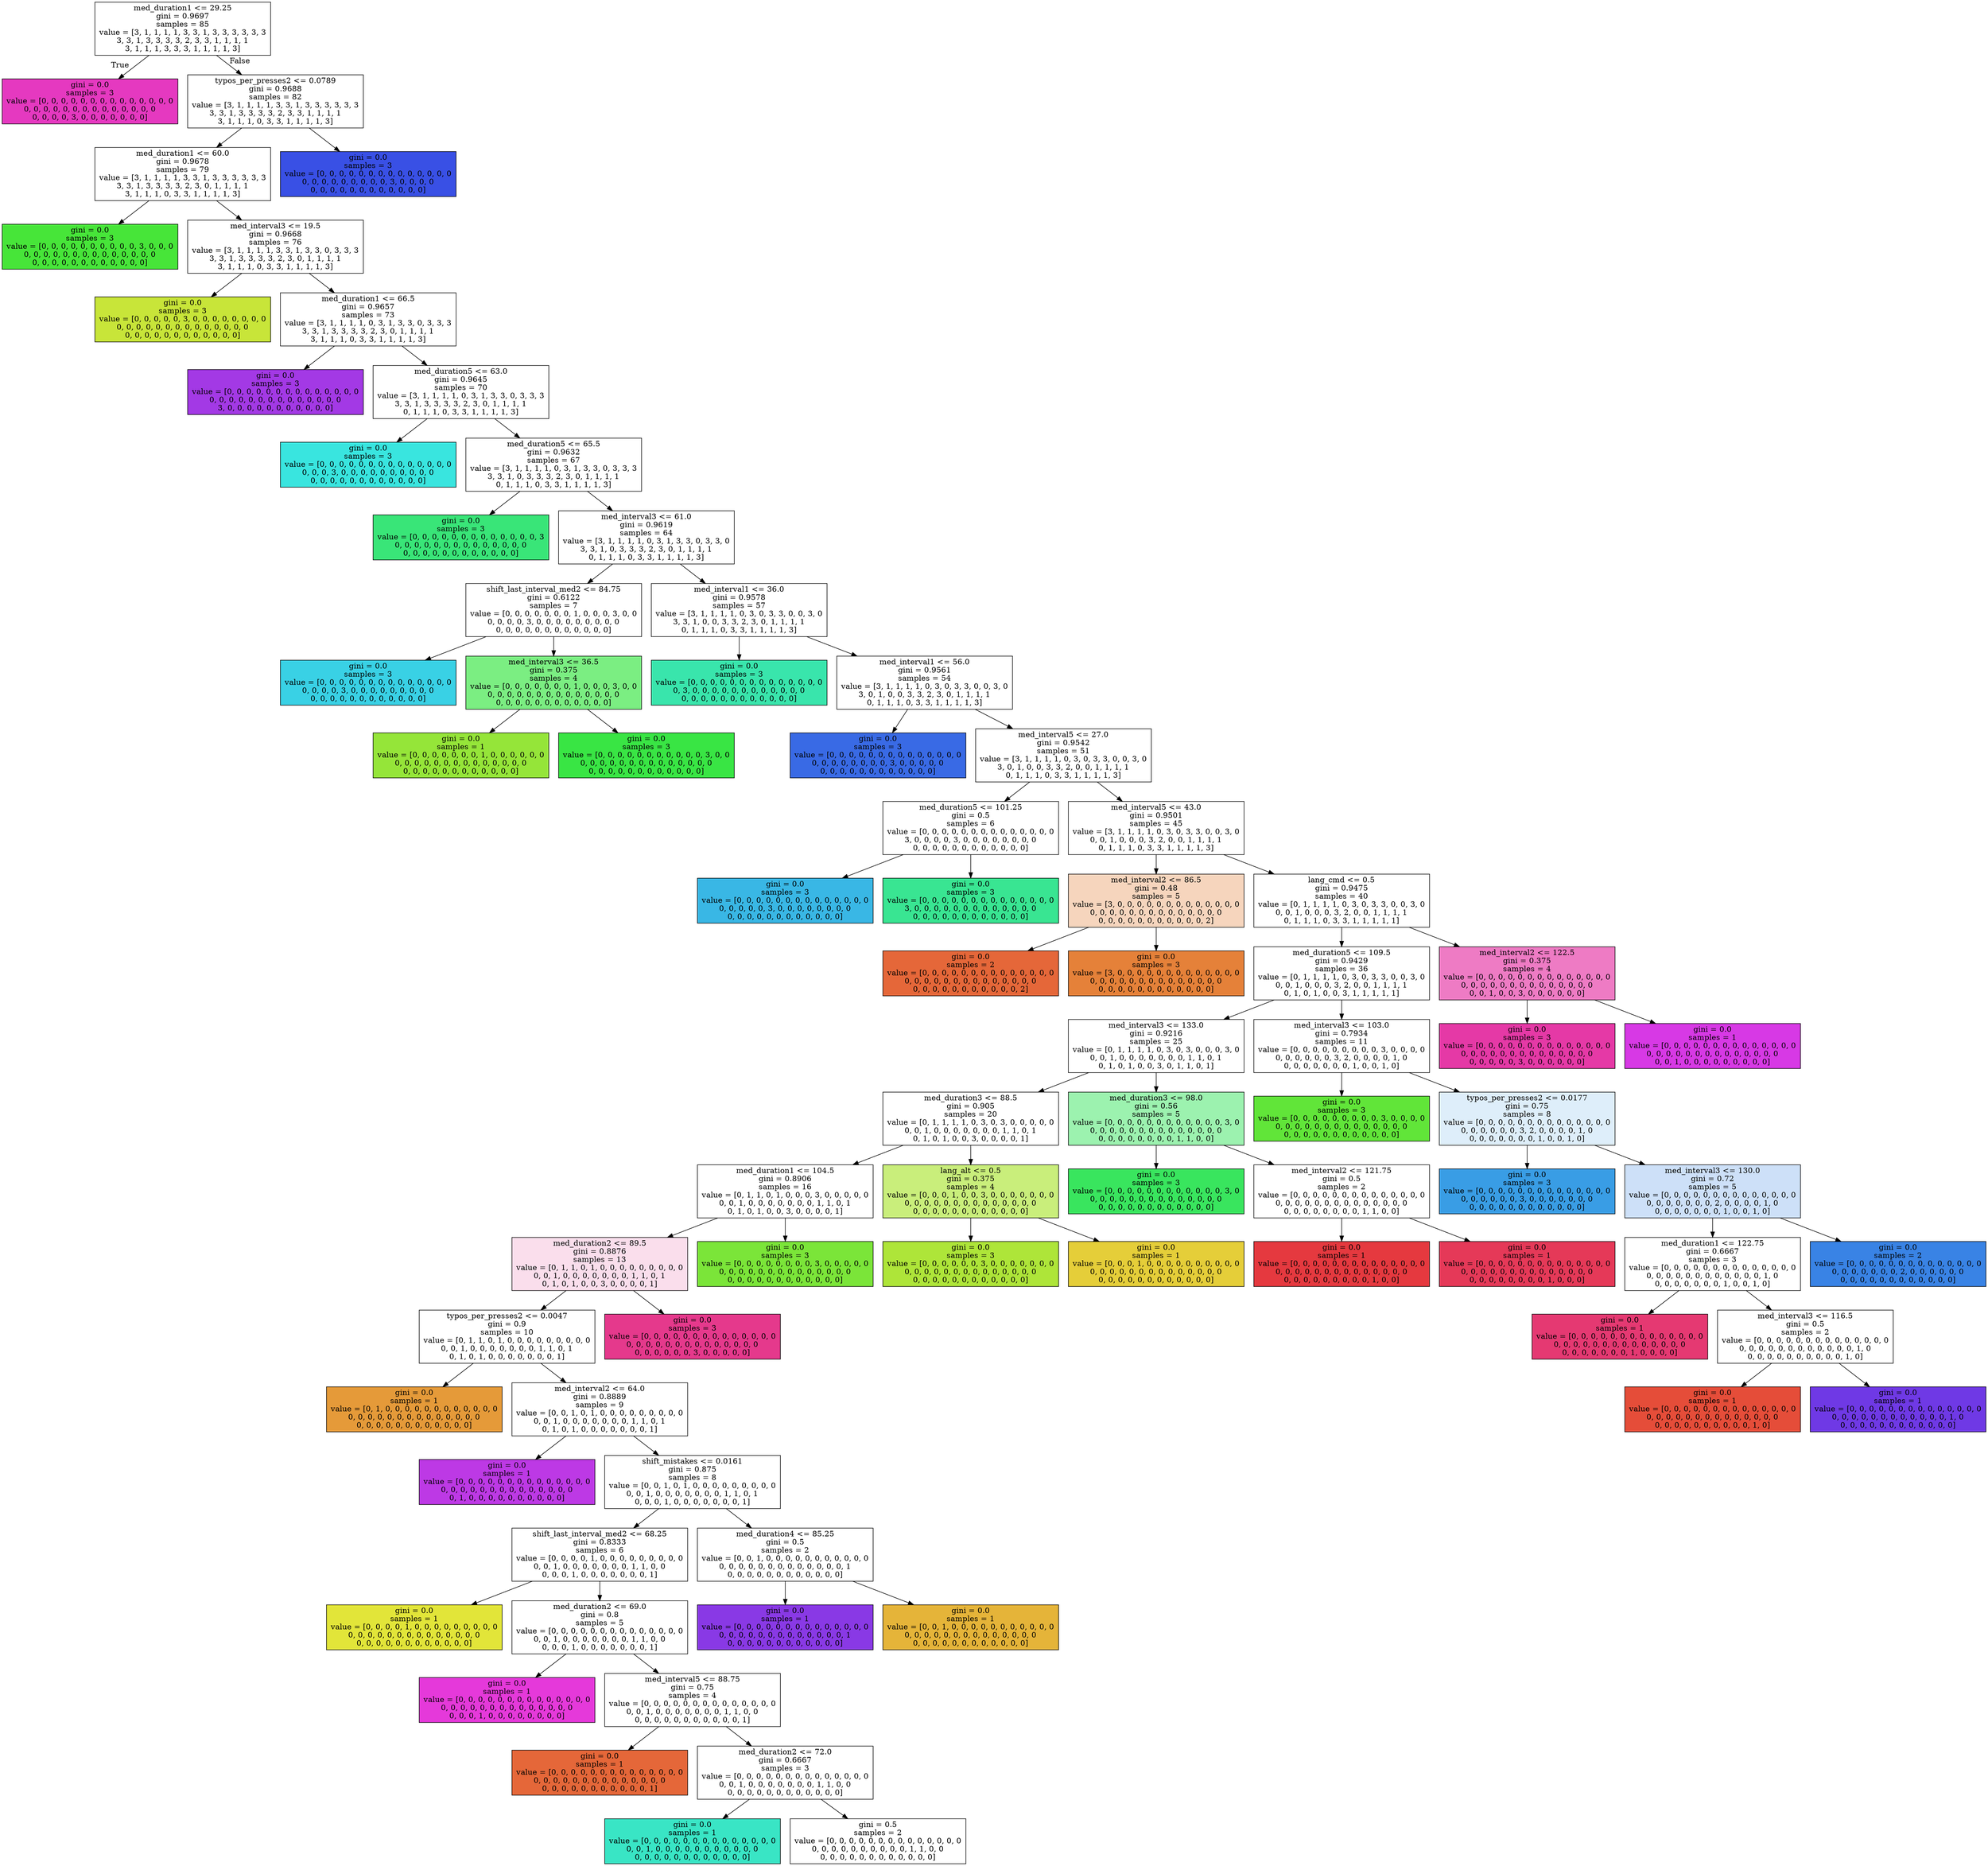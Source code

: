 digraph Tree {
node [shape=box, style="filled", color="black"] ;
0 [label="med_duration1 <= 29.25\ngini = 0.9697\nsamples = 85\nvalue = [3, 1, 1, 1, 1, 3, 3, 1, 3, 3, 3, 3, 3, 3\n3, 3, 1, 3, 3, 3, 3, 2, 3, 3, 1, 1, 1, 1\n3, 1, 1, 1, 3, 3, 3, 1, 1, 1, 1, 3]", fillcolor="#e5813900"] ;
1 [label="gini = 0.0\nsamples = 3\nvalue = [0, 0, 0, 0, 0, 0, 0, 0, 0, 0, 0, 0, 0, 0\n0, 0, 0, 0, 0, 0, 0, 0, 0, 0, 0, 0, 0, 0\n0, 0, 0, 0, 3, 0, 0, 0, 0, 0, 0, 0]", fillcolor="#e539c0ff"] ;
0 -> 1 [labeldistance=2.5, labelangle=45, headlabel="True"] ;
2 [label="typos_per_presses2 <= 0.0789\ngini = 0.9688\nsamples = 82\nvalue = [3, 1, 1, 1, 1, 3, 3, 1, 3, 3, 3, 3, 3, 3\n3, 3, 1, 3, 3, 3, 3, 2, 3, 3, 1, 1, 1, 1\n3, 1, 1, 1, 0, 3, 3, 1, 1, 1, 1, 3]", fillcolor="#e5813900"] ;
0 -> 2 [labeldistance=2.5, labelangle=-45, headlabel="False"] ;
3 [label="med_duration1 <= 60.0\ngini = 0.9678\nsamples = 79\nvalue = [3, 1, 1, 1, 1, 3, 3, 1, 3, 3, 3, 3, 3, 3\n3, 3, 1, 3, 3, 3, 3, 2, 3, 0, 1, 1, 1, 1\n3, 1, 1, 1, 0, 3, 3, 1, 1, 1, 1, 3]", fillcolor="#e5813900"] ;
2 -> 3 ;
4 [label="gini = 0.0\nsamples = 3\nvalue = [0, 0, 0, 0, 0, 0, 0, 0, 0, 0, 3, 0, 0, 0\n0, 0, 0, 0, 0, 0, 0, 0, 0, 0, 0, 0, 0, 0\n0, 0, 0, 0, 0, 0, 0, 0, 0, 0, 0, 0]", fillcolor="#47e539ff"] ;
3 -> 4 ;
5 [label="med_interval3 <= 19.5\ngini = 0.9668\nsamples = 76\nvalue = [3, 1, 1, 1, 1, 3, 3, 1, 3, 3, 0, 3, 3, 3\n3, 3, 1, 3, 3, 3, 3, 2, 3, 0, 1, 1, 1, 1\n3, 1, 1, 1, 0, 3, 3, 1, 1, 1, 1, 3]", fillcolor="#e5813900"] ;
3 -> 5 ;
6 [label="gini = 0.0\nsamples = 3\nvalue = [0, 0, 0, 0, 0, 3, 0, 0, 0, 0, 0, 0, 0, 0\n0, 0, 0, 0, 0, 0, 0, 0, 0, 0, 0, 0, 0, 0\n0, 0, 0, 0, 0, 0, 0, 0, 0, 0, 0, 0]", fillcolor="#c8e539ff"] ;
5 -> 6 ;
7 [label="med_duration1 <= 66.5\ngini = 0.9657\nsamples = 73\nvalue = [3, 1, 1, 1, 1, 0, 3, 1, 3, 3, 0, 3, 3, 3\n3, 3, 1, 3, 3, 3, 3, 2, 3, 0, 1, 1, 1, 1\n3, 1, 1, 1, 0, 3, 3, 1, 1, 1, 1, 3]", fillcolor="#e5813900"] ;
5 -> 7 ;
8 [label="gini = 0.0\nsamples = 3\nvalue = [0, 0, 0, 0, 0, 0, 0, 0, 0, 0, 0, 0, 0, 0\n0, 0, 0, 0, 0, 0, 0, 0, 0, 0, 0, 0, 0, 0\n3, 0, 0, 0, 0, 0, 0, 0, 0, 0, 0, 0]", fillcolor="#a339e5ff"] ;
7 -> 8 ;
9 [label="med_duration5 <= 63.0\ngini = 0.9645\nsamples = 70\nvalue = [3, 1, 1, 1, 1, 0, 3, 1, 3, 3, 0, 3, 3, 3\n3, 3, 1, 3, 3, 3, 3, 2, 3, 0, 1, 1, 1, 1\n0, 1, 1, 1, 0, 3, 3, 1, 1, 1, 1, 3]", fillcolor="#e5813900"] ;
7 -> 9 ;
10 [label="gini = 0.0\nsamples = 3\nvalue = [0, 0, 0, 0, 0, 0, 0, 0, 0, 0, 0, 0, 0, 0\n0, 0, 0, 3, 0, 0, 0, 0, 0, 0, 0, 0, 0, 0\n0, 0, 0, 0, 0, 0, 0, 0, 0, 0, 0, 0]", fillcolor="#39e5dfff"] ;
9 -> 10 ;
11 [label="med_duration5 <= 65.5\ngini = 0.9632\nsamples = 67\nvalue = [3, 1, 1, 1, 1, 0, 3, 1, 3, 3, 0, 3, 3, 3\n3, 3, 1, 0, 3, 3, 3, 2, 3, 0, 1, 1, 1, 1\n0, 1, 1, 1, 0, 3, 3, 1, 1, 1, 1, 3]", fillcolor="#e5813900"] ;
9 -> 11 ;
12 [label="gini = 0.0\nsamples = 3\nvalue = [0, 0, 0, 0, 0, 0, 0, 0, 0, 0, 0, 0, 0, 3\n0, 0, 0, 0, 0, 0, 0, 0, 0, 0, 0, 0, 0, 0\n0, 0, 0, 0, 0, 0, 0, 0, 0, 0, 0, 0]", fillcolor="#39e578ff"] ;
11 -> 12 ;
13 [label="med_interval3 <= 61.0\ngini = 0.9619\nsamples = 64\nvalue = [3, 1, 1, 1, 1, 0, 3, 1, 3, 3, 0, 3, 3, 0\n3, 3, 1, 0, 3, 3, 3, 2, 3, 0, 1, 1, 1, 1\n0, 1, 1, 1, 0, 3, 3, 1, 1, 1, 1, 3]", fillcolor="#e5813900"] ;
11 -> 13 ;
14 [label="shift_last_interval_med2 <= 84.75\ngini = 0.6122\nsamples = 7\nvalue = [0, 0, 0, 0, 0, 0, 0, 1, 0, 0, 0, 3, 0, 0\n0, 0, 0, 0, 3, 0, 0, 0, 0, 0, 0, 0, 0, 0\n0, 0, 0, 0, 0, 0, 0, 0, 0, 0, 0, 0]", fillcolor="#39e54400"] ;
13 -> 14 ;
15 [label="gini = 0.0\nsamples = 3\nvalue = [0, 0, 0, 0, 0, 0, 0, 0, 0, 0, 0, 0, 0, 0\n0, 0, 0, 0, 3, 0, 0, 0, 0, 0, 0, 0, 0, 0\n0, 0, 0, 0, 0, 0, 0, 0, 0, 0, 0, 0]", fillcolor="#39d1e5ff"] ;
14 -> 15 ;
16 [label="med_interval3 <= 36.5\ngini = 0.375\nsamples = 4\nvalue = [0, 0, 0, 0, 0, 0, 0, 1, 0, 0, 0, 3, 0, 0\n0, 0, 0, 0, 0, 0, 0, 0, 0, 0, 0, 0, 0, 0\n0, 0, 0, 0, 0, 0, 0, 0, 0, 0, 0, 0]", fillcolor="#39e544aa"] ;
14 -> 16 ;
17 [label="gini = 0.0\nsamples = 1\nvalue = [0, 0, 0, 0, 0, 0, 0, 1, 0, 0, 0, 0, 0, 0\n0, 0, 0, 0, 0, 0, 0, 0, 0, 0, 0, 0, 0, 0\n0, 0, 0, 0, 0, 0, 0, 0, 0, 0, 0, 0]", fillcolor="#95e539ff"] ;
16 -> 17 ;
18 [label="gini = 0.0\nsamples = 3\nvalue = [0, 0, 0, 0, 0, 0, 0, 0, 0, 0, 0, 3, 0, 0\n0, 0, 0, 0, 0, 0, 0, 0, 0, 0, 0, 0, 0, 0\n0, 0, 0, 0, 0, 0, 0, 0, 0, 0, 0, 0]", fillcolor="#39e544ff"] ;
16 -> 18 ;
19 [label="med_interval1 <= 36.0\ngini = 0.9578\nsamples = 57\nvalue = [3, 1, 1, 1, 1, 0, 3, 0, 3, 3, 0, 0, 3, 0\n3, 3, 1, 0, 0, 3, 3, 2, 3, 0, 1, 1, 1, 1\n0, 1, 1, 1, 0, 3, 3, 1, 1, 1, 1, 3]", fillcolor="#e5813900"] ;
13 -> 19 ;
20 [label="gini = 0.0\nsamples = 3\nvalue = [0, 0, 0, 0, 0, 0, 0, 0, 0, 0, 0, 0, 0, 0\n0, 3, 0, 0, 0, 0, 0, 0, 0, 0, 0, 0, 0, 0\n0, 0, 0, 0, 0, 0, 0, 0, 0, 0, 0, 0]", fillcolor="#39e5acff"] ;
19 -> 20 ;
21 [label="med_interval1 <= 56.0\ngini = 0.9561\nsamples = 54\nvalue = [3, 1, 1, 1, 1, 0, 3, 0, 3, 3, 0, 0, 3, 0\n3, 0, 1, 0, 0, 3, 3, 2, 3, 0, 1, 1, 1, 1\n0, 1, 1, 1, 0, 3, 3, 1, 1, 1, 1, 3]", fillcolor="#e5813900"] ;
19 -> 21 ;
22 [label="gini = 0.0\nsamples = 3\nvalue = [0, 0, 0, 0, 0, 0, 0, 0, 0, 0, 0, 0, 0, 0\n0, 0, 0, 0, 0, 0, 0, 0, 3, 0, 0, 0, 0, 0\n0, 0, 0, 0, 0, 0, 0, 0, 0, 0, 0, 0]", fillcolor="#396ae5ff"] ;
21 -> 22 ;
23 [label="med_interval5 <= 27.0\ngini = 0.9542\nsamples = 51\nvalue = [3, 1, 1, 1, 1, 0, 3, 0, 3, 3, 0, 0, 3, 0\n3, 0, 1, 0, 0, 3, 3, 2, 0, 0, 1, 1, 1, 1\n0, 1, 1, 1, 0, 3, 3, 1, 1, 1, 1, 3]", fillcolor="#e5813900"] ;
21 -> 23 ;
24 [label="med_duration5 <= 101.25\ngini = 0.5\nsamples = 6\nvalue = [0, 0, 0, 0, 0, 0, 0, 0, 0, 0, 0, 0, 0, 0\n3, 0, 0, 0, 0, 3, 0, 0, 0, 0, 0, 0, 0, 0\n0, 0, 0, 0, 0, 0, 0, 0, 0, 0, 0, 0]", fillcolor="#39e59200"] ;
23 -> 24 ;
25 [label="gini = 0.0\nsamples = 3\nvalue = [0, 0, 0, 0, 0, 0, 0, 0, 0, 0, 0, 0, 0, 0\n0, 0, 0, 0, 0, 3, 0, 0, 0, 0, 0, 0, 0, 0\n0, 0, 0, 0, 0, 0, 0, 0, 0, 0, 0, 0]", fillcolor="#39b7e5ff"] ;
24 -> 25 ;
26 [label="gini = 0.0\nsamples = 3\nvalue = [0, 0, 0, 0, 0, 0, 0, 0, 0, 0, 0, 0, 0, 0\n3, 0, 0, 0, 0, 0, 0, 0, 0, 0, 0, 0, 0, 0\n0, 0, 0, 0, 0, 0, 0, 0, 0, 0, 0, 0]", fillcolor="#39e592ff"] ;
24 -> 26 ;
27 [label="med_interval5 <= 43.0\ngini = 0.9501\nsamples = 45\nvalue = [3, 1, 1, 1, 1, 0, 3, 0, 3, 3, 0, 0, 3, 0\n0, 0, 1, 0, 0, 0, 3, 2, 0, 0, 1, 1, 1, 1\n0, 1, 1, 1, 0, 3, 3, 1, 1, 1, 1, 3]", fillcolor="#e5813900"] ;
23 -> 27 ;
28 [label="med_interval2 <= 86.5\ngini = 0.48\nsamples = 5\nvalue = [3, 0, 0, 0, 0, 0, 0, 0, 0, 0, 0, 0, 0, 0\n0, 0, 0, 0, 0, 0, 0, 0, 0, 0, 0, 0, 0, 0\n0, 0, 0, 0, 0, 0, 0, 0, 0, 0, 0, 2]", fillcolor="#e5813955"] ;
27 -> 28 ;
29 [label="gini = 0.0\nsamples = 2\nvalue = [0, 0, 0, 0, 0, 0, 0, 0, 0, 0, 0, 0, 0, 0\n0, 0, 0, 0, 0, 0, 0, 0, 0, 0, 0, 0, 0, 0\n0, 0, 0, 0, 0, 0, 0, 0, 0, 0, 0, 2]", fillcolor="#e56739ff"] ;
28 -> 29 ;
30 [label="gini = 0.0\nsamples = 3\nvalue = [3, 0, 0, 0, 0, 0, 0, 0, 0, 0, 0, 0, 0, 0\n0, 0, 0, 0, 0, 0, 0, 0, 0, 0, 0, 0, 0, 0\n0, 0, 0, 0, 0, 0, 0, 0, 0, 0, 0, 0]", fillcolor="#e58139ff"] ;
28 -> 30 ;
31 [label="lang_cmd <= 0.5\ngini = 0.9475\nsamples = 40\nvalue = [0, 1, 1, 1, 1, 0, 3, 0, 3, 3, 0, 0, 3, 0\n0, 0, 1, 0, 0, 0, 3, 2, 0, 0, 1, 1, 1, 1\n0, 1, 1, 1, 0, 3, 3, 1, 1, 1, 1, 1]", fillcolor="#aee53900"] ;
27 -> 31 ;
32 [label="med_duration5 <= 109.5\ngini = 0.9429\nsamples = 36\nvalue = [0, 1, 1, 1, 1, 0, 3, 0, 3, 3, 0, 0, 3, 0\n0, 0, 1, 0, 0, 0, 3, 2, 0, 0, 1, 1, 1, 1\n0, 1, 0, 1, 0, 0, 3, 1, 1, 1, 1, 1]", fillcolor="#aee53900"] ;
31 -> 32 ;
33 [label="med_interval3 <= 133.0\ngini = 0.9216\nsamples = 25\nvalue = [0, 1, 1, 1, 1, 0, 3, 0, 3, 0, 0, 0, 3, 0\n0, 0, 1, 0, 0, 0, 0, 0, 0, 0, 1, 1, 0, 1\n0, 1, 0, 1, 0, 0, 3, 0, 1, 1, 0, 1]", fillcolor="#aee53900"] ;
32 -> 33 ;
34 [label="med_duration3 <= 88.5\ngini = 0.905\nsamples = 20\nvalue = [0, 1, 1, 1, 1, 0, 3, 0, 3, 0, 0, 0, 0, 0\n0, 0, 1, 0, 0, 0, 0, 0, 0, 0, 1, 1, 0, 1\n0, 1, 0, 1, 0, 0, 3, 0, 0, 0, 0, 1]", fillcolor="#aee53900"] ;
33 -> 34 ;
35 [label="med_duration1 <= 104.5\ngini = 0.8906\nsamples = 16\nvalue = [0, 1, 1, 0, 1, 0, 0, 0, 3, 0, 0, 0, 0, 0\n0, 0, 1, 0, 0, 0, 0, 0, 0, 0, 1, 1, 0, 1\n0, 1, 0, 1, 0, 0, 3, 0, 0, 0, 0, 1]", fillcolor="#7be53900"] ;
34 -> 35 ;
36 [label="med_duration2 <= 89.5\ngini = 0.8876\nsamples = 13\nvalue = [0, 1, 1, 0, 1, 0, 0, 0, 0, 0, 0, 0, 0, 0\n0, 0, 1, 0, 0, 0, 0, 0, 0, 0, 1, 1, 0, 1\n0, 1, 0, 1, 0, 0, 3, 0, 0, 0, 0, 1]", fillcolor="#e5398c2a"] ;
35 -> 36 ;
37 [label="typos_per_presses2 <= 0.0047\ngini = 0.9\nsamples = 10\nvalue = [0, 1, 1, 0, 1, 0, 0, 0, 0, 0, 0, 0, 0, 0\n0, 0, 1, 0, 0, 0, 0, 0, 0, 0, 1, 1, 0, 1\n0, 1, 0, 1, 0, 0, 0, 0, 0, 0, 0, 1]", fillcolor="#e59a3900"] ;
36 -> 37 ;
38 [label="gini = 0.0\nsamples = 1\nvalue = [0, 1, 0, 0, 0, 0, 0, 0, 0, 0, 0, 0, 0, 0\n0, 0, 0, 0, 0, 0, 0, 0, 0, 0, 0, 0, 0, 0\n0, 0, 0, 0, 0, 0, 0, 0, 0, 0, 0, 0]", fillcolor="#e59a39ff"] ;
37 -> 38 ;
39 [label="med_interval2 <= 64.0\ngini = 0.8889\nsamples = 9\nvalue = [0, 0, 1, 0, 1, 0, 0, 0, 0, 0, 0, 0, 0, 0\n0, 0, 1, 0, 0, 0, 0, 0, 0, 0, 1, 1, 0, 1\n0, 1, 0, 1, 0, 0, 0, 0, 0, 0, 0, 1]", fillcolor="#e5b43900"] ;
37 -> 39 ;
40 [label="gini = 0.0\nsamples = 1\nvalue = [0, 0, 0, 0, 0, 0, 0, 0, 0, 0, 0, 0, 0, 0\n0, 0, 0, 0, 0, 0, 0, 0, 0, 0, 0, 0, 0, 0\n0, 1, 0, 0, 0, 0, 0, 0, 0, 0, 0, 0]", fillcolor="#bd39e5ff"] ;
39 -> 40 ;
41 [label="shift_mistakes <= 0.0161\ngini = 0.875\nsamples = 8\nvalue = [0, 0, 1, 0, 1, 0, 0, 0, 0, 0, 0, 0, 0, 0\n0, 0, 1, 0, 0, 0, 0, 0, 0, 0, 1, 1, 0, 1\n0, 0, 0, 1, 0, 0, 0, 0, 0, 0, 0, 1]", fillcolor="#e5b43900"] ;
39 -> 41 ;
42 [label="shift_last_interval_med2 <= 68.25\ngini = 0.8333\nsamples = 6\nvalue = [0, 0, 0, 0, 1, 0, 0, 0, 0, 0, 0, 0, 0, 0\n0, 0, 1, 0, 0, 0, 0, 0, 0, 0, 1, 1, 0, 0\n0, 0, 0, 1, 0, 0, 0, 0, 0, 0, 0, 1]", fillcolor="#e2e53900"] ;
41 -> 42 ;
43 [label="gini = 0.0\nsamples = 1\nvalue = [0, 0, 0, 0, 1, 0, 0, 0, 0, 0, 0, 0, 0, 0\n0, 0, 0, 0, 0, 0, 0, 0, 0, 0, 0, 0, 0, 0\n0, 0, 0, 0, 0, 0, 0, 0, 0, 0, 0, 0]", fillcolor="#e2e539ff"] ;
42 -> 43 ;
44 [label="med_duration2 <= 69.0\ngini = 0.8\nsamples = 5\nvalue = [0, 0, 0, 0, 0, 0, 0, 0, 0, 0, 0, 0, 0, 0\n0, 0, 1, 0, 0, 0, 0, 0, 0, 0, 1, 1, 0, 0\n0, 0, 0, 1, 0, 0, 0, 0, 0, 0, 0, 1]", fillcolor="#39e5c500"] ;
42 -> 44 ;
45 [label="gini = 0.0\nsamples = 1\nvalue = [0, 0, 0, 0, 0, 0, 0, 0, 0, 0, 0, 0, 0, 0\n0, 0, 0, 0, 0, 0, 0, 0, 0, 0, 0, 0, 0, 0\n0, 0, 0, 1, 0, 0, 0, 0, 0, 0, 0, 0]", fillcolor="#e539daff"] ;
44 -> 45 ;
46 [label="med_interval5 <= 88.75\ngini = 0.75\nsamples = 4\nvalue = [0, 0, 0, 0, 0, 0, 0, 0, 0, 0, 0, 0, 0, 0\n0, 0, 1, 0, 0, 0, 0, 0, 0, 0, 1, 1, 0, 0\n0, 0, 0, 0, 0, 0, 0, 0, 0, 0, 0, 1]", fillcolor="#39e5c500"] ;
44 -> 46 ;
47 [label="gini = 0.0\nsamples = 1\nvalue = [0, 0, 0, 0, 0, 0, 0, 0, 0, 0, 0, 0, 0, 0\n0, 0, 0, 0, 0, 0, 0, 0, 0, 0, 0, 0, 0, 0\n0, 0, 0, 0, 0, 0, 0, 0, 0, 0, 0, 1]", fillcolor="#e56739ff"] ;
46 -> 47 ;
48 [label="med_duration2 <= 72.0\ngini = 0.6667\nsamples = 3\nvalue = [0, 0, 0, 0, 0, 0, 0, 0, 0, 0, 0, 0, 0, 0\n0, 0, 1, 0, 0, 0, 0, 0, 0, 0, 1, 1, 0, 0\n0, 0, 0, 0, 0, 0, 0, 0, 0, 0, 0, 0]", fillcolor="#39e5c500"] ;
46 -> 48 ;
49 [label="gini = 0.0\nsamples = 1\nvalue = [0, 0, 0, 0, 0, 0, 0, 0, 0, 0, 0, 0, 0, 0\n0, 0, 1, 0, 0, 0, 0, 0, 0, 0, 0, 0, 0, 0\n0, 0, 0, 0, 0, 0, 0, 0, 0, 0, 0, 0]", fillcolor="#39e5c5ff"] ;
48 -> 49 ;
50 [label="gini = 0.5\nsamples = 2\nvalue = [0, 0, 0, 0, 0, 0, 0, 0, 0, 0, 0, 0, 0, 0\n0, 0, 0, 0, 0, 0, 0, 0, 0, 0, 1, 1, 0, 0\n0, 0, 0, 0, 0, 0, 0, 0, 0, 0, 0, 0]", fillcolor="#3c39e500"] ;
48 -> 50 ;
51 [label="med_duration4 <= 85.25\ngini = 0.5\nsamples = 2\nvalue = [0, 0, 1, 0, 0, 0, 0, 0, 0, 0, 0, 0, 0, 0\n0, 0, 0, 0, 0, 0, 0, 0, 0, 0, 0, 0, 0, 1\n0, 0, 0, 0, 0, 0, 0, 0, 0, 0, 0, 0]", fillcolor="#e5b43900"] ;
41 -> 51 ;
52 [label="gini = 0.0\nsamples = 1\nvalue = [0, 0, 0, 0, 0, 0, 0, 0, 0, 0, 0, 0, 0, 0\n0, 0, 0, 0, 0, 0, 0, 0, 0, 0, 0, 0, 0, 1\n0, 0, 0, 0, 0, 0, 0, 0, 0, 0, 0, 0]", fillcolor="#8939e5ff"] ;
51 -> 52 ;
53 [label="gini = 0.0\nsamples = 1\nvalue = [0, 0, 1, 0, 0, 0, 0, 0, 0, 0, 0, 0, 0, 0\n0, 0, 0, 0, 0, 0, 0, 0, 0, 0, 0, 0, 0, 0\n0, 0, 0, 0, 0, 0, 0, 0, 0, 0, 0, 0]", fillcolor="#e5b439ff"] ;
51 -> 53 ;
54 [label="gini = 0.0\nsamples = 3\nvalue = [0, 0, 0, 0, 0, 0, 0, 0, 0, 0, 0, 0, 0, 0\n0, 0, 0, 0, 0, 0, 0, 0, 0, 0, 0, 0, 0, 0\n0, 0, 0, 0, 0, 0, 3, 0, 0, 0, 0, 0]", fillcolor="#e5398cff"] ;
36 -> 54 ;
55 [label="gini = 0.0\nsamples = 3\nvalue = [0, 0, 0, 0, 0, 0, 0, 0, 3, 0, 0, 0, 0, 0\n0, 0, 0, 0, 0, 0, 0, 0, 0, 0, 0, 0, 0, 0\n0, 0, 0, 0, 0, 0, 0, 0, 0, 0, 0, 0]", fillcolor="#7be539ff"] ;
35 -> 55 ;
56 [label="lang_alt <= 0.5\ngini = 0.375\nsamples = 4\nvalue = [0, 0, 0, 1, 0, 0, 3, 0, 0, 0, 0, 0, 0, 0\n0, 0, 0, 0, 0, 0, 0, 0, 0, 0, 0, 0, 0, 0\n0, 0, 0, 0, 0, 0, 0, 0, 0, 0, 0, 0]", fillcolor="#aee539aa"] ;
34 -> 56 ;
57 [label="gini = 0.0\nsamples = 3\nvalue = [0, 0, 0, 0, 0, 0, 3, 0, 0, 0, 0, 0, 0, 0\n0, 0, 0, 0, 0, 0, 0, 0, 0, 0, 0, 0, 0, 0\n0, 0, 0, 0, 0, 0, 0, 0, 0, 0, 0, 0]", fillcolor="#aee539ff"] ;
56 -> 57 ;
58 [label="gini = 0.0\nsamples = 1\nvalue = [0, 0, 0, 1, 0, 0, 0, 0, 0, 0, 0, 0, 0, 0\n0, 0, 0, 0, 0, 0, 0, 0, 0, 0, 0, 0, 0, 0\n0, 0, 0, 0, 0, 0, 0, 0, 0, 0, 0, 0]", fillcolor="#e5ce39ff"] ;
56 -> 58 ;
59 [label="med_duration3 <= 98.0\ngini = 0.56\nsamples = 5\nvalue = [0, 0, 0, 0, 0, 0, 0, 0, 0, 0, 0, 0, 3, 0\n0, 0, 0, 0, 0, 0, 0, 0, 0, 0, 0, 0, 0, 0\n0, 0, 0, 0, 0, 0, 0, 0, 1, 1, 0, 0]", fillcolor="#39e55e7f"] ;
33 -> 59 ;
60 [label="gini = 0.0\nsamples = 3\nvalue = [0, 0, 0, 0, 0, 0, 0, 0, 0, 0, 0, 0, 3, 0\n0, 0, 0, 0, 0, 0, 0, 0, 0, 0, 0, 0, 0, 0\n0, 0, 0, 0, 0, 0, 0, 0, 0, 0, 0, 0]", fillcolor="#39e55eff"] ;
59 -> 60 ;
61 [label="med_interval2 <= 121.75\ngini = 0.5\nsamples = 2\nvalue = [0, 0, 0, 0, 0, 0, 0, 0, 0, 0, 0, 0, 0, 0\n0, 0, 0, 0, 0, 0, 0, 0, 0, 0, 0, 0, 0, 0\n0, 0, 0, 0, 0, 0, 0, 0, 1, 1, 0, 0]", fillcolor="#e5395800"] ;
59 -> 61 ;
62 [label="gini = 0.0\nsamples = 1\nvalue = [0, 0, 0, 0, 0, 0, 0, 0, 0, 0, 0, 0, 0, 0\n0, 0, 0, 0, 0, 0, 0, 0, 0, 0, 0, 0, 0, 0\n0, 0, 0, 0, 0, 0, 0, 0, 0, 1, 0, 0]", fillcolor="#e5393fff"] ;
61 -> 62 ;
63 [label="gini = 0.0\nsamples = 1\nvalue = [0, 0, 0, 0, 0, 0, 0, 0, 0, 0, 0, 0, 0, 0\n0, 0, 0, 0, 0, 0, 0, 0, 0, 0, 0, 0, 0, 0\n0, 0, 0, 0, 0, 0, 0, 0, 1, 0, 0, 0]", fillcolor="#e53958ff"] ;
61 -> 63 ;
64 [label="med_interval3 <= 103.0\ngini = 0.7934\nsamples = 11\nvalue = [0, 0, 0, 0, 0, 0, 0, 0, 0, 3, 0, 0, 0, 0\n0, 0, 0, 0, 0, 0, 3, 2, 0, 0, 0, 0, 1, 0\n0, 0, 0, 0, 0, 0, 0, 1, 0, 0, 1, 0]", fillcolor="#61e53900"] ;
32 -> 64 ;
65 [label="gini = 0.0\nsamples = 3\nvalue = [0, 0, 0, 0, 0, 0, 0, 0, 0, 3, 0, 0, 0, 0\n0, 0, 0, 0, 0, 0, 0, 0, 0, 0, 0, 0, 0, 0\n0, 0, 0, 0, 0, 0, 0, 0, 0, 0, 0, 0]", fillcolor="#61e539ff"] ;
64 -> 65 ;
66 [label="typos_per_presses2 <= 0.0177\ngini = 0.75\nsamples = 8\nvalue = [0, 0, 0, 0, 0, 0, 0, 0, 0, 0, 0, 0, 0, 0\n0, 0, 0, 0, 0, 0, 3, 2, 0, 0, 0, 0, 1, 0\n0, 0, 0, 0, 0, 0, 0, 1, 0, 0, 1, 0]", fillcolor="#399de52a"] ;
64 -> 66 ;
67 [label="gini = 0.0\nsamples = 3\nvalue = [0, 0, 0, 0, 0, 0, 0, 0, 0, 0, 0, 0, 0, 0\n0, 0, 0, 0, 0, 0, 3, 0, 0, 0, 0, 0, 0, 0\n0, 0, 0, 0, 0, 0, 0, 0, 0, 0, 0, 0]", fillcolor="#399de5ff"] ;
66 -> 67 ;
68 [label="med_interval3 <= 130.0\ngini = 0.72\nsamples = 5\nvalue = [0, 0, 0, 0, 0, 0, 0, 0, 0, 0, 0, 0, 0, 0\n0, 0, 0, 0, 0, 0, 0, 2, 0, 0, 0, 0, 1, 0\n0, 0, 0, 0, 0, 0, 0, 1, 0, 0, 1, 0]", fillcolor="#3983e540"] ;
66 -> 68 ;
69 [label="med_duration1 <= 122.75\ngini = 0.6667\nsamples = 3\nvalue = [0, 0, 0, 0, 0, 0, 0, 0, 0, 0, 0, 0, 0, 0\n0, 0, 0, 0, 0, 0, 0, 0, 0, 0, 0, 0, 1, 0\n0, 0, 0, 0, 0, 0, 0, 1, 0, 0, 1, 0]", fillcolor="#6f39e500"] ;
68 -> 69 ;
70 [label="gini = 0.0\nsamples = 1\nvalue = [0, 0, 0, 0, 0, 0, 0, 0, 0, 0, 0, 0, 0, 0\n0, 0, 0, 0, 0, 0, 0, 0, 0, 0, 0, 0, 0, 0\n0, 0, 0, 0, 0, 0, 0, 1, 0, 0, 0, 0]", fillcolor="#e53972ff"] ;
69 -> 70 ;
71 [label="med_interval3 <= 116.5\ngini = 0.5\nsamples = 2\nvalue = [0, 0, 0, 0, 0, 0, 0, 0, 0, 0, 0, 0, 0, 0\n0, 0, 0, 0, 0, 0, 0, 0, 0, 0, 0, 0, 1, 0\n0, 0, 0, 0, 0, 0, 0, 0, 0, 0, 1, 0]", fillcolor="#6f39e500"] ;
69 -> 71 ;
72 [label="gini = 0.0\nsamples = 1\nvalue = [0, 0, 0, 0, 0, 0, 0, 0, 0, 0, 0, 0, 0, 0\n0, 0, 0, 0, 0, 0, 0, 0, 0, 0, 0, 0, 0, 0\n0, 0, 0, 0, 0, 0, 0, 0, 0, 0, 1, 0]", fillcolor="#e54d39ff"] ;
71 -> 72 ;
73 [label="gini = 0.0\nsamples = 1\nvalue = [0, 0, 0, 0, 0, 0, 0, 0, 0, 0, 0, 0, 0, 0\n0, 0, 0, 0, 0, 0, 0, 0, 0, 0, 0, 0, 1, 0\n0, 0, 0, 0, 0, 0, 0, 0, 0, 0, 0, 0]", fillcolor="#6f39e5ff"] ;
71 -> 73 ;
74 [label="gini = 0.0\nsamples = 2\nvalue = [0, 0, 0, 0, 0, 0, 0, 0, 0, 0, 0, 0, 0, 0\n0, 0, 0, 0, 0, 0, 0, 2, 0, 0, 0, 0, 0, 0\n0, 0, 0, 0, 0, 0, 0, 0, 0, 0, 0, 0]", fillcolor="#3983e5ff"] ;
68 -> 74 ;
75 [label="med_interval2 <= 122.5\ngini = 0.375\nsamples = 4\nvalue = [0, 0, 0, 0, 0, 0, 0, 0, 0, 0, 0, 0, 0, 0\n0, 0, 0, 0, 0, 0, 0, 0, 0, 0, 0, 0, 0, 0\n0, 0, 1, 0, 0, 3, 0, 0, 0, 0, 0, 0]", fillcolor="#e539a6aa"] ;
31 -> 75 ;
76 [label="gini = 0.0\nsamples = 3\nvalue = [0, 0, 0, 0, 0, 0, 0, 0, 0, 0, 0, 0, 0, 0\n0, 0, 0, 0, 0, 0, 0, 0, 0, 0, 0, 0, 0, 0\n0, 0, 0, 0, 0, 3, 0, 0, 0, 0, 0, 0]", fillcolor="#e539a6ff"] ;
75 -> 76 ;
77 [label="gini = 0.0\nsamples = 1\nvalue = [0, 0, 0, 0, 0, 0, 0, 0, 0, 0, 0, 0, 0, 0\n0, 0, 0, 0, 0, 0, 0, 0, 0, 0, 0, 0, 0, 0\n0, 0, 1, 0, 0, 0, 0, 0, 0, 0, 0, 0]", fillcolor="#d739e5ff"] ;
75 -> 77 ;
78 [label="gini = 0.0\nsamples = 3\nvalue = [0, 0, 0, 0, 0, 0, 0, 0, 0, 0, 0, 0, 0, 0\n0, 0, 0, 0, 0, 0, 0, 0, 0, 3, 0, 0, 0, 0\n0, 0, 0, 0, 0, 0, 0, 0, 0, 0, 0, 0]", fillcolor="#3950e5ff"] ;
2 -> 78 ;
}